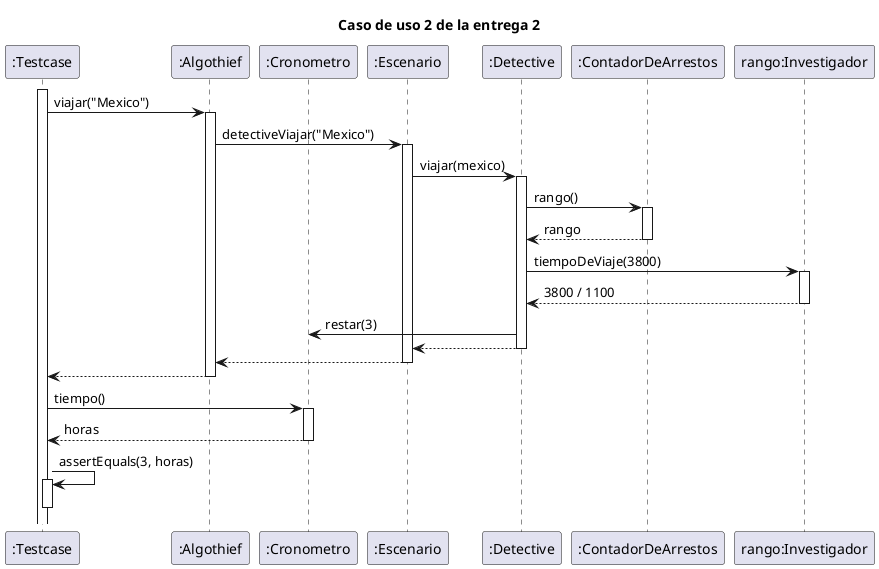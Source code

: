 @startuml

title "Caso de uso 2 de la entrega 2"

participant ":Testcase" as testcase
participant ":Algothief" as algothief
participant ":Cronometro" as cronometro
participant ":Escenario" as escenario
participant ":Detective" as detective
participant ":ContadorDeArrestos" as contador
participant "rango:Investigador" as rango

activate testcase
testcase -> algothief: viajar("Mexico")
    activate algothief
    algothief -> escenario: detectiveViajar("Mexico")
        activate escenario
        escenario -> detective: viajar(mexico)
            activate detective
            detective -> contador: rango()
                activate contador
                return rango
            detective -> rango: tiempoDeViaje(3800)
                activate rango
                return 3800 / 1100
            detective -> cronometro: restar(3)
            return
        return
    return

testcase -> cronometro: tiempo()
    activate cronometro
    return horas

testcase -> testcase: assertEquals(3, horas)
activate testcase
deactivate testcase

@enduml
